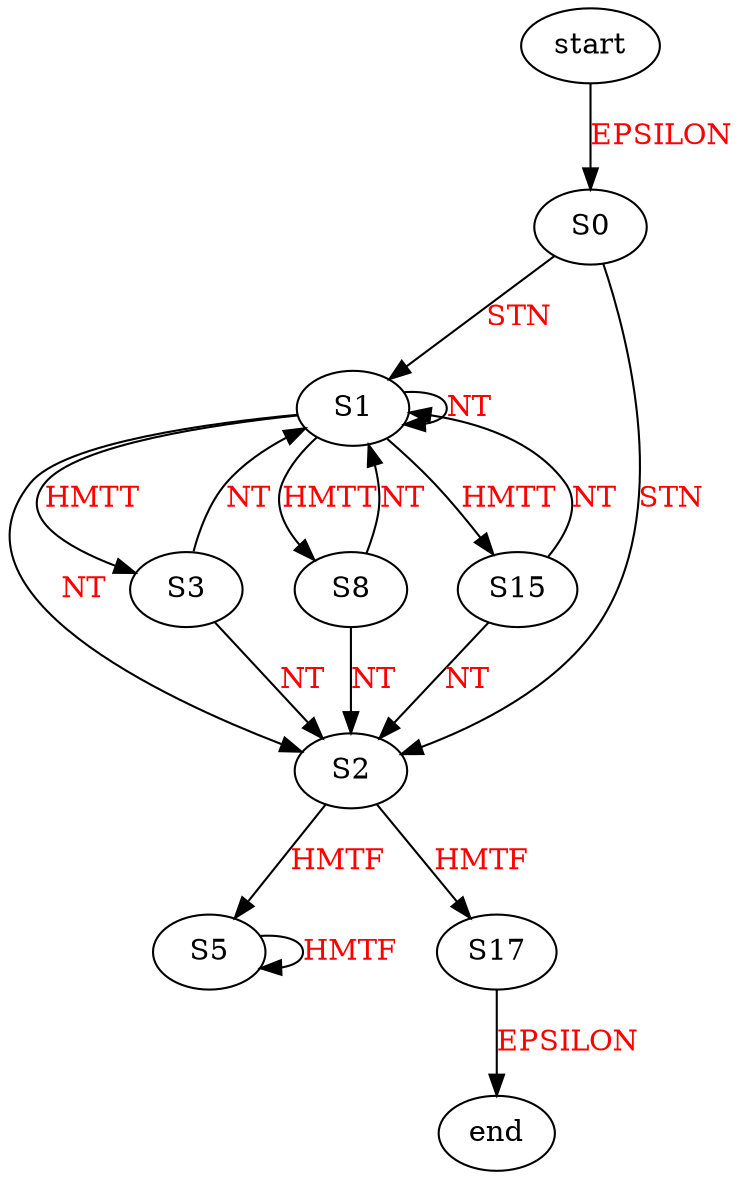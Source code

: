 digraph graphname {
        start -> S0 [ label = EPSILON, fontcolor="#ff0000"];
        // edges out of S0
        S0 -> S1 [ label = STN, fontcolor="#ff0000"];
        S0 -> S2 [ label = STN, fontcolor="#ff0000"];
        // edges out of S1
        S1 -> S1 [ label = NT, fontcolor="#ff0000"];
        S1 -> S2 [ label = NT, fontcolor="#ff0000"];
        S1 -> S3 [ label = HMTT, fontcolor="#ff0000"];
        S1 -> S8 [ label = HMTT, fontcolor="#ff0000"];
        S1 -> S15 [ label = HMTT, fontcolor="#ff0000"];
        // edges out of S2
        S2 -> S5 [ label = HMTF, fontcolor="#ff0000"];
        S2 -> S17 [ label = HMTF, fontcolor="#ff0000"];
        // edges out of S3
        S3 -> S1 [ label = NT, fontcolor="#ff0000"];
        S3 -> S2 [ label = NT, fontcolor="#ff0000"];
        // edges out of S5
        S5 -> S5 [ label = HMTF, fontcolor="#ff0000"];
        // edges out of S8
        S8 -> S1 [ label = NT, fontcolor="#ff0000"];
        S8 -> S2 [ label = NT, fontcolor="#ff0000"];
        // edges out of S15
        S15 -> S1 [ label = NT, fontcolor="#ff0000"];
        S15 -> S2 [ label = NT, fontcolor="#ff0000"];
        // edges out of S17
        S17 -> end [ label = EPSILON, fontcolor="#ff0000"];
}

